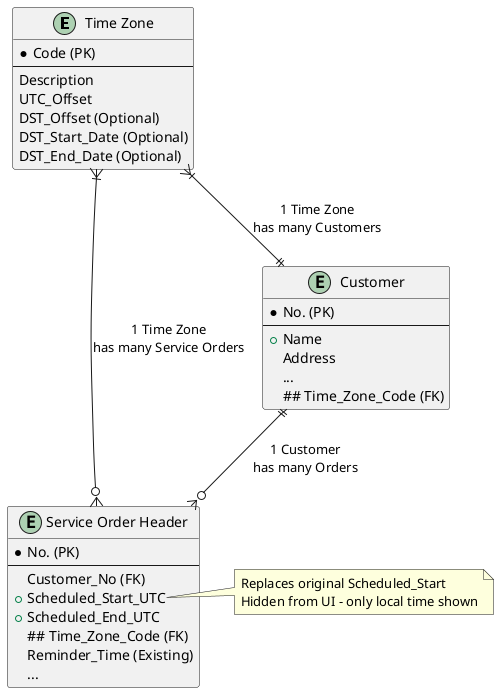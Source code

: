 @startuml   Tables
entity "Time Zone" as TZ {
  * Code (PK)
  --
  Description
  UTC_Offset
  DST_Offset (Optional)
  DST_Start_Date (Optional)
  DST_End_Date (Optional)
}

entity Customer {
  * No. (PK)
  --
  + Name
  Address
  ...
  ## Time_Zone_Code (FK)
}

entity "Service Order Header" as SOH {
  * No. (PK)
  --
  Customer_No (FK)
  + Scheduled_Start_UTC
  + Scheduled_End_UTC
  ## Time_Zone_Code (FK)
  Reminder_Time (Existing)
  ...
}

TZ }|--|| Customer : "1 Time Zone\nhas many Customers"
TZ }|--o{ SOH : "1 Time Zone\nhas many Service Orders"
Customer ||--o{ SOH : "1 Customer\nhas many Orders"

note right of SOH::Scheduled_Start_UTC
  Replaces original Scheduled_Start
  Hidden from UI - only local time shown
end note
@enduml 